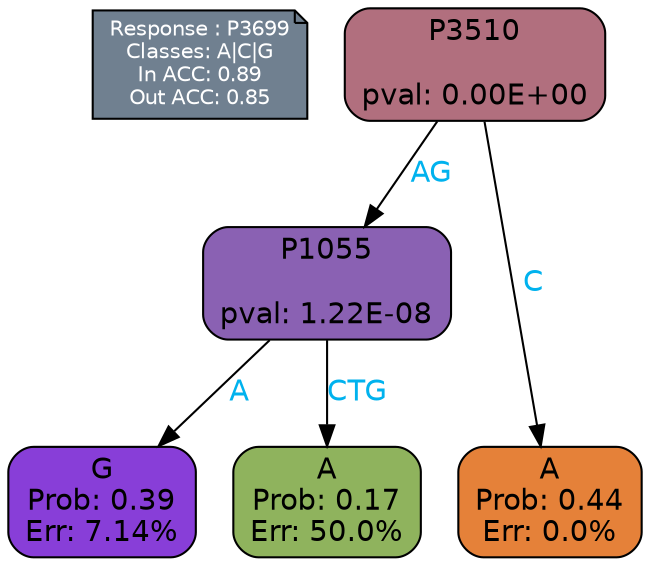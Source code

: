 digraph Tree {
node [shape=box, style="filled, rounded", color="black", fontname=helvetica] ;
graph [ranksep=equally, splines=polylines, bgcolor=transparent, dpi=600] ;
edge [fontname=helvetica] ;
LEGEND [label="Response : P3699
Classes: A|C|G
In ACC: 0.89
Out ACC: 0.85
",shape=note,align=left,style=filled,fillcolor="slategray",fontcolor="white",fontsize=10];1 [label="P3510

pval: 0.00E+00", fillcolor="#b16f7e"] ;
2 [label="P1055

pval: 1.22E-08", fillcolor="#8a61b3"] ;
3 [label="G
Prob: 0.39
Err: 7.14%", fillcolor="#883ed8"] ;
4 [label="A
Prob: 0.17
Err: 50.0%", fillcolor="#8fb35d"] ;
5 [label="A
Prob: 0.44
Err: 0.0%", fillcolor="#e58139"] ;
1 -> 2 [label="AG",fontcolor=deepskyblue2] ;
1 -> 5 [label="C",fontcolor=deepskyblue2] ;
2 -> 3 [label="A",fontcolor=deepskyblue2] ;
2 -> 4 [label="CTG",fontcolor=deepskyblue2] ;
{rank = same; 3;4;5;}{rank = same; LEGEND;1;}}